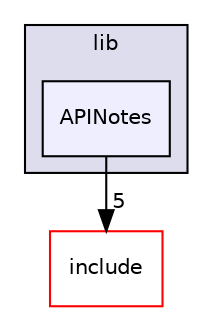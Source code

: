 digraph "lib/APINotes" {
  bgcolor=transparent;
  compound=true
  node [ fontsize="10", fontname="Helvetica"];
  edge [ labelfontsize="10", labelfontname="Helvetica"];
  subgraph clusterdir_97aefd0d527b934f1d99a682da8fe6a9 {
    graph [ bgcolor="#ddddee", pencolor="black", label="lib" fontname="Helvetica", fontsize="10", URL="dir_97aefd0d527b934f1d99a682da8fe6a9.html"]
  dir_4e9b793d2353b2186f7aac7620950b5e [shape=box, label="APINotes", style="filled", fillcolor="#eeeeff", pencolor="black", URL="dir_4e9b793d2353b2186f7aac7620950b5e.html"];
  }
  dir_d44c64559bbebec7f509842c48db8b23 [shape=box label="include" color="red" URL="dir_d44c64559bbebec7f509842c48db8b23.html"];
  dir_4e9b793d2353b2186f7aac7620950b5e->dir_d44c64559bbebec7f509842c48db8b23 [headlabel="5", labeldistance=1.5 headhref="dir_000030_000001.html"];
}
